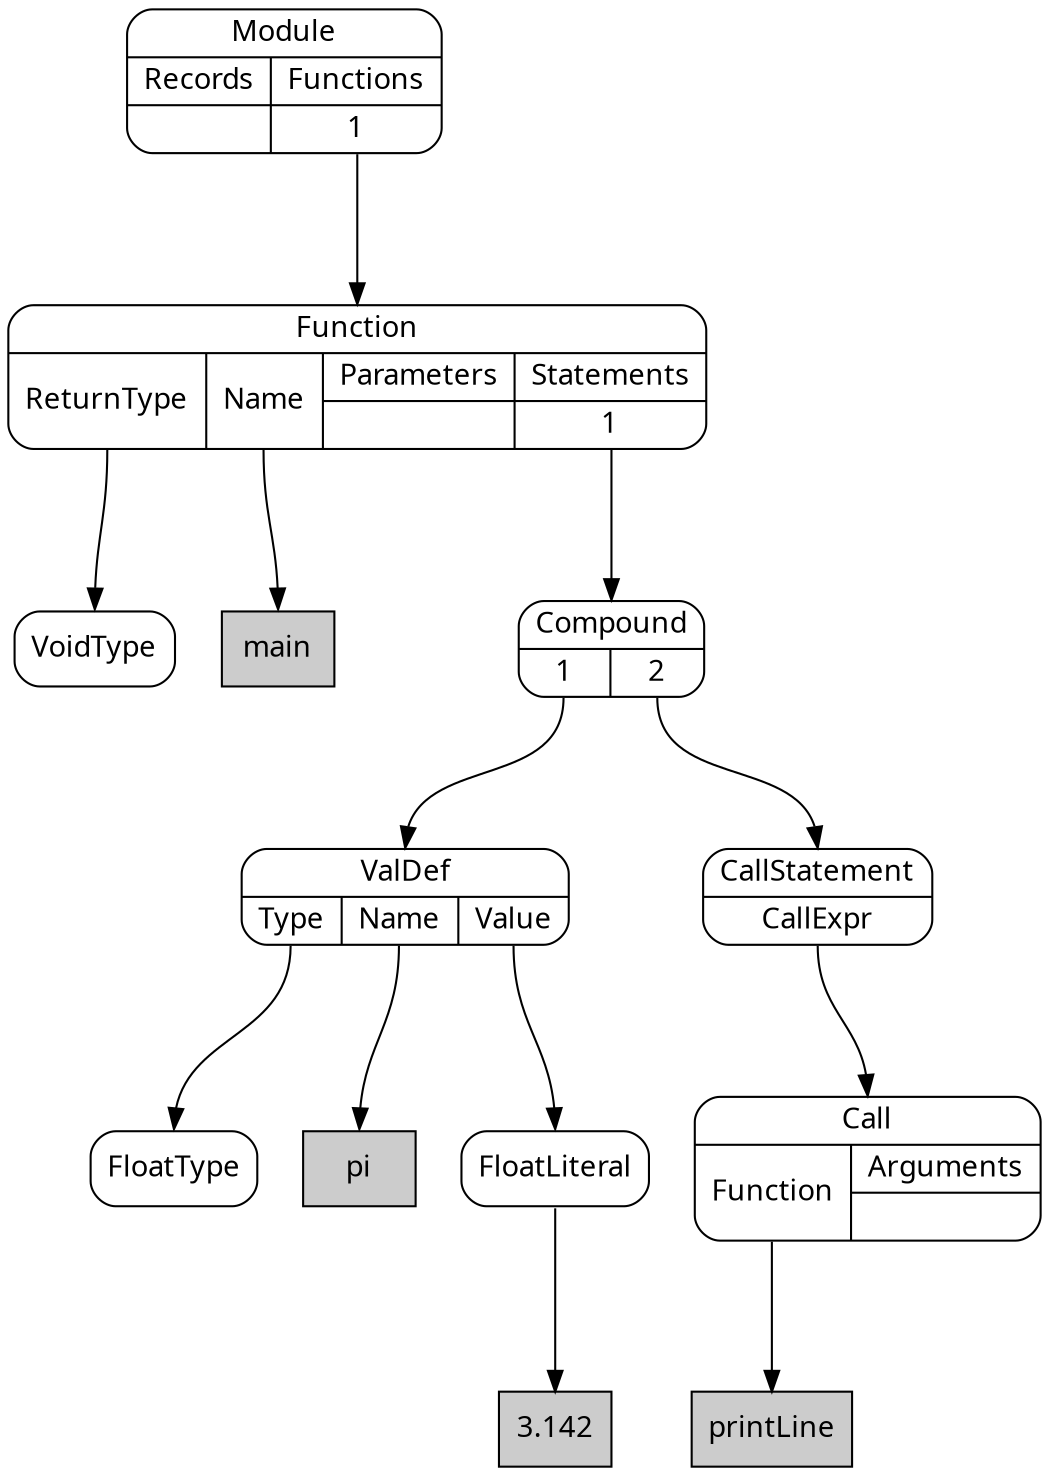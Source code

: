 digraph {
node [shape=Mrecord, style=filled, fillcolor=white, fontname="Calibri"];
graph [ordering=out, nodesep=0.3, ranksep=1];

# SimpleNode VoidType
node0 [label="VoidType", tooltip="VoidType"]

# DeclarationLiteral main
node1 [shape=box, label="main", fillcolor="#cccccc", tooltip="main"]

# SimpleNode FloatType
node2 [label="FloatType", tooltip="FloatType"]

# DeclarationLiteral pi
node3 [shape=box, label="pi", fillcolor="#cccccc", tooltip="pi"]

# Literal 3.142
node4 [shape=box, label="3.142", fillcolor="#cccccc", tooltip="3.142"]

# SimpleNode FloatLiteral
node5:s -> node4:n
node5 [label="FloatLiteral", tooltip="FloatLiteral"]

# PortNode ValDef
node6:p0:s -> node2:n
node6:p1:s -> node3:n
node6:p2:s -> node5:n
node6 [label="{ValDef|{<p0>Type|<p1>Name|<p2>Value}}", tooltip="ValDef"]

# ReferenceLiteral printLine
node7 [shape=box, label="printLine", fillcolor="#cccccc", tooltip="printLine"]

# PortNode Call
node8:p0:s -> node7:n
node8 [label="{Call|{<p0>Function|{Arguments|{}}}}", tooltip="Call"]

# PortNode CallStatement
node9:p0:s -> node8:n
node9 [label="{CallStatement|{<p0>CallExpr}}", tooltip="CallStatement"]

# PortNode Compound
node10:p0:s -> node6:n
node10:p1:s -> node9:n
node10 [label="{Compound|{<p0>1|<p1>2}}", tooltip="Compound"]

# PortNode Function
node11:p0:s -> node0:n
node11:p1:s -> node1:n
node11:p3_0:s -> node10:n
node11 [label="{Function|{<p0>ReturnType|<p1>Name|{Parameters|{}}|{Statements|{<p3_0>1}}}}", tooltip="Function"]

# PortNode Module
node12:p1_0:s -> node11:n
node12 [label="{Module|{{Records|{}}|{Functions|{<p1_0>1}}}}", tooltip="Module"]

}
